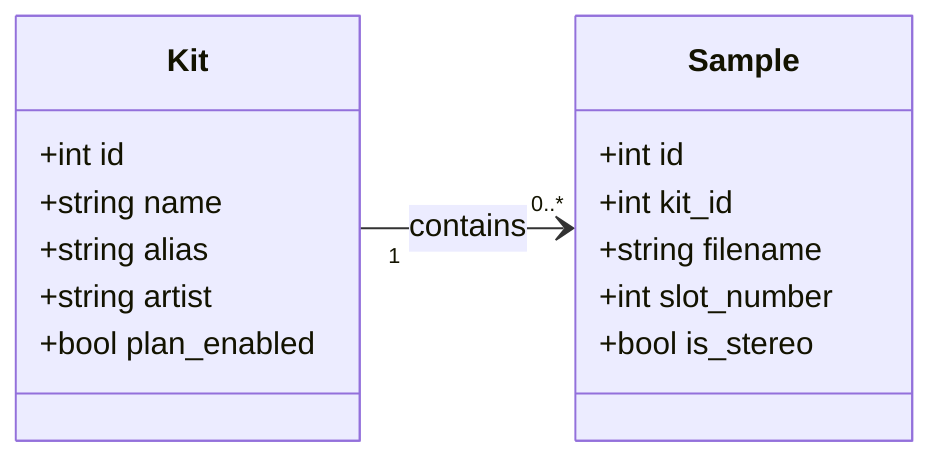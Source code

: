 %%{init: {
  "theme": "base",
  "themeVariables": {
    "primaryColor": "#f6f8fa",
    "primaryTextColor": "#1f2328",
    "primaryBorderColor": "#d0d7de",
    "lineColor": "#57606a",
    "fontSize": "14px",
    "fontFamily": "-apple-system, BlinkMacSystemFont, 'Segoe UI', Helvetica, Arial, sans-serif",
    "edgeLabelBackground": "#ffffff"
  }
}}%%

classDiagram
    direction LR

    class Kit {
        +int id
        +string name
        +string alias
        +string artist
        +bool plan_enabled
    }

    class Sample {
        +int id
        +int kit_id
        +string filename
        +int slot_number
        +bool is_stereo
    }

    Kit "1" --> "0..*" Sample : contains
